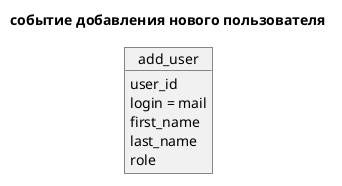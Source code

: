 @startuml add_user

title событие добавления нового пользователя

object add_user {
user_id
login = mail
first_name
last_name
role
}

@enduml

@startuml task_assigned

title событие назначения задачи

object task_assigned {
task_id
user_id
assigned_at
}

@enduml

@startuml task_completed

title событие выполнения задачи
object task_completed {
task_id
user_id
completed_at
}

@enduml

@startuml mail

title событие сообщения для пользователя

object mail {
mail_address
body
}

@enduml